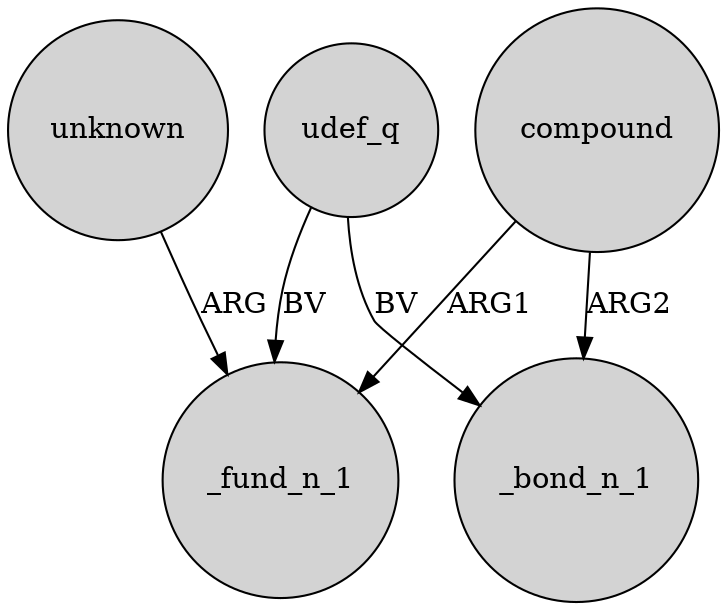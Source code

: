 digraph {
	node [shape=circle style=filled]
	compound -> _bond_n_1 [label=ARG2]
	udef_q -> _bond_n_1 [label=BV]
	unknown -> _fund_n_1 [label=ARG]
	udef_q -> _fund_n_1 [label=BV]
	compound -> _fund_n_1 [label=ARG1]
}
